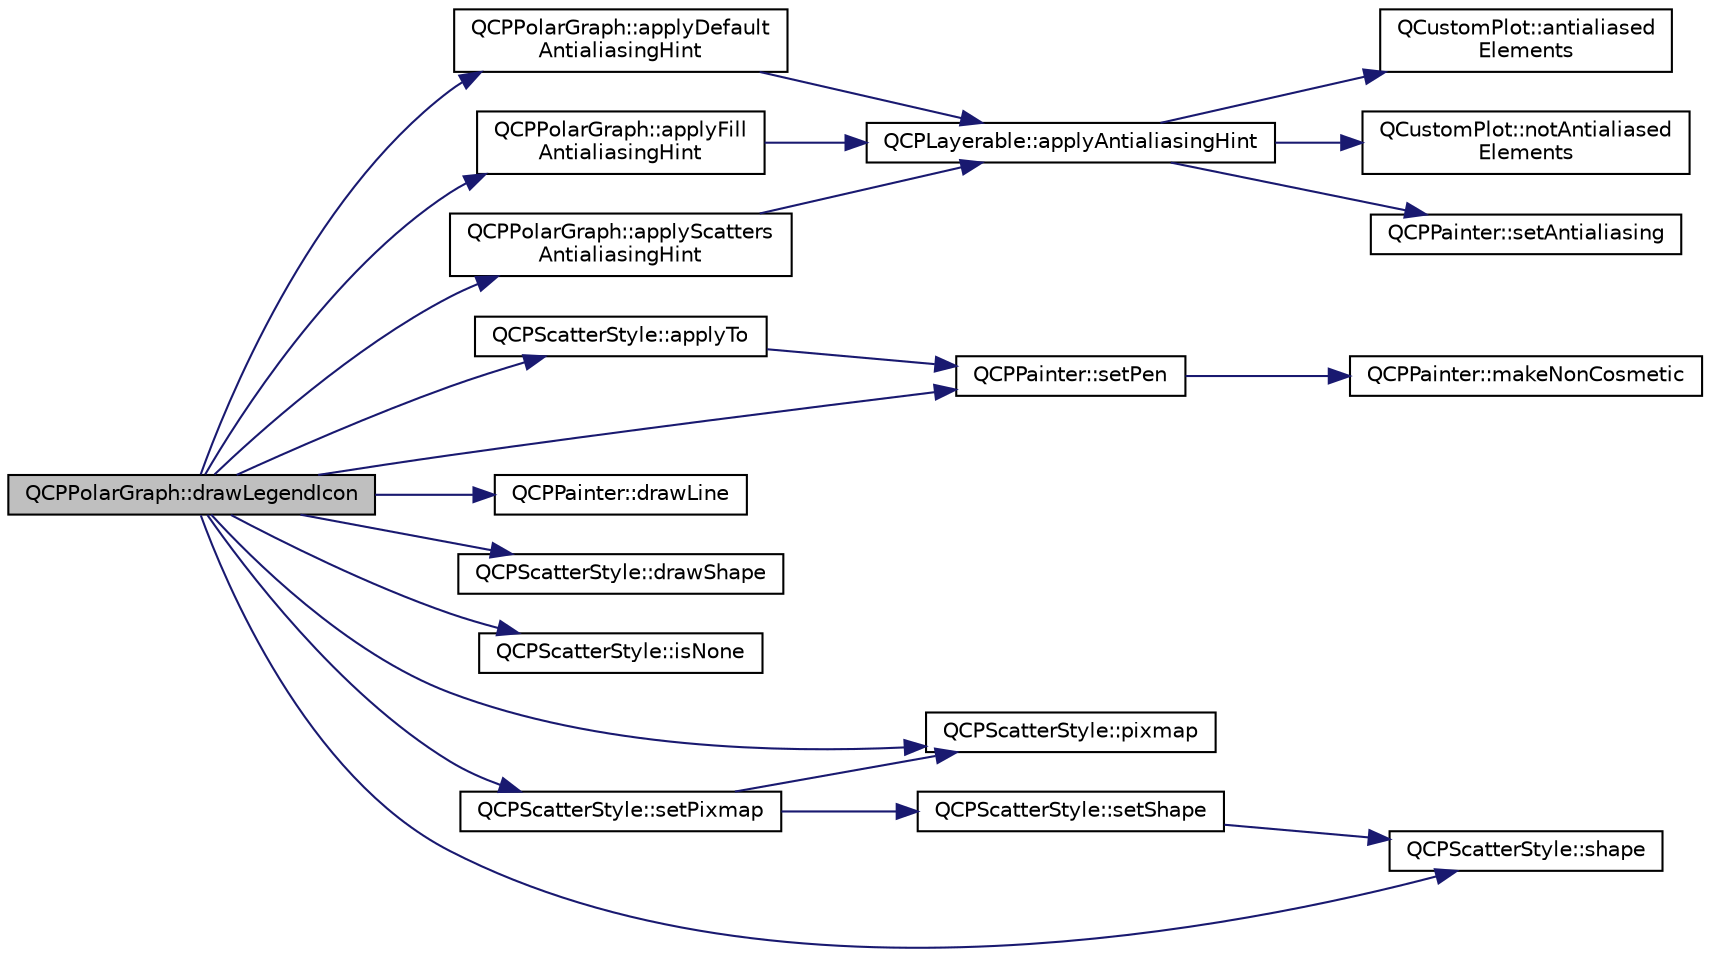 digraph "QCPPolarGraph::drawLegendIcon"
{
 // LATEX_PDF_SIZE
  edge [fontname="Helvetica",fontsize="10",labelfontname="Helvetica",labelfontsize="10"];
  node [fontname="Helvetica",fontsize="10",shape=record];
  rankdir="LR";
  Node1 [label="QCPPolarGraph::drawLegendIcon",height=0.2,width=0.4,color="black", fillcolor="grey75", style="filled", fontcolor="black",tooltip=" "];
  Node1 -> Node2 [color="midnightblue",fontsize="10",style="solid",fontname="Helvetica"];
  Node2 [label="QCPPolarGraph::applyDefault\lAntialiasingHint",height=0.2,width=0.4,color="black", fillcolor="white", style="filled",URL="$classQCPPolarGraph.html#acc25e8bb9c15d27efdf1d9071bb1e74d",tooltip=" "];
  Node2 -> Node3 [color="midnightblue",fontsize="10",style="solid",fontname="Helvetica"];
  Node3 [label="QCPLayerable::applyAntialiasingHint",height=0.2,width=0.4,color="black", fillcolor="white", style="filled",URL="$classQCPLayerable.html#acb663e375d2d36dc5c55021ee5a2119b",tooltip=" "];
  Node3 -> Node4 [color="midnightblue",fontsize="10",style="solid",fontname="Helvetica"];
  Node4 [label="QCustomPlot::antialiased\lElements",height=0.2,width=0.4,color="black", fillcolor="white", style="filled",URL="$classQCustomPlot.html#a631762eb183aceecee73d30e108641ee",tooltip=" "];
  Node3 -> Node5 [color="midnightblue",fontsize="10",style="solid",fontname="Helvetica"];
  Node5 [label="QCustomPlot::notAntialiased\lElements",height=0.2,width=0.4,color="black", fillcolor="white", style="filled",URL="$classQCustomPlot.html#a75571bc5b2167e83def132fc993091b3",tooltip=" "];
  Node3 -> Node6 [color="midnightblue",fontsize="10",style="solid",fontname="Helvetica"];
  Node6 [label="QCPPainter::setAntialiasing",height=0.2,width=0.4,color="black", fillcolor="white", style="filled",URL="$classQCPPainter.html#aaba1deb9188244d9ea65b035112b4d05",tooltip=" "];
  Node1 -> Node7 [color="midnightblue",fontsize="10",style="solid",fontname="Helvetica"];
  Node7 [label="QCPPolarGraph::applyFill\lAntialiasingHint",height=0.2,width=0.4,color="black", fillcolor="white", style="filled",URL="$classQCPPolarGraph.html#a25f6da1b827ccbe8c94c7f77ed12ee01",tooltip=" "];
  Node7 -> Node3 [color="midnightblue",fontsize="10",style="solid",fontname="Helvetica"];
  Node1 -> Node8 [color="midnightblue",fontsize="10",style="solid",fontname="Helvetica"];
  Node8 [label="QCPPolarGraph::applyScatters\lAntialiasingHint",height=0.2,width=0.4,color="black", fillcolor="white", style="filled",URL="$classQCPPolarGraph.html#a7c1a02b4517ce13b64f580784dc9053e",tooltip=" "];
  Node8 -> Node3 [color="midnightblue",fontsize="10",style="solid",fontname="Helvetica"];
  Node1 -> Node9 [color="midnightblue",fontsize="10",style="solid",fontname="Helvetica"];
  Node9 [label="QCPScatterStyle::applyTo",height=0.2,width=0.4,color="black", fillcolor="white", style="filled",URL="$classQCPScatterStyle.html#afd8044ece445300499ca0dc164821e0f",tooltip=" "];
  Node9 -> Node10 [color="midnightblue",fontsize="10",style="solid",fontname="Helvetica"];
  Node10 [label="QCPPainter::setPen",height=0.2,width=0.4,color="black", fillcolor="white", style="filled",URL="$classQCPPainter.html#af9c7a4cd1791403901f8c5b82a150195",tooltip=" "];
  Node10 -> Node11 [color="midnightblue",fontsize="10",style="solid",fontname="Helvetica"];
  Node11 [label="QCPPainter::makeNonCosmetic",height=0.2,width=0.4,color="black", fillcolor="white", style="filled",URL="$classQCPPainter.html#a7e63fbcf47e35c6f2ecd11b8fef7c7d8",tooltip=" "];
  Node1 -> Node12 [color="midnightblue",fontsize="10",style="solid",fontname="Helvetica"];
  Node12 [label="QCPPainter::drawLine",height=0.2,width=0.4,color="black", fillcolor="white", style="filled",URL="$classQCPPainter.html#a0b4b1b9bd495e182c731774dc800e6e0",tooltip=" "];
  Node1 -> Node13 [color="midnightblue",fontsize="10",style="solid",fontname="Helvetica"];
  Node13 [label="QCPScatterStyle::drawShape",height=0.2,width=0.4,color="black", fillcolor="white", style="filled",URL="$classQCPScatterStyle.html#a89b5105e6027bfcbfeefed9d201b607c",tooltip=" "];
  Node1 -> Node14 [color="midnightblue",fontsize="10",style="solid",fontname="Helvetica"];
  Node14 [label="QCPScatterStyle::isNone",height=0.2,width=0.4,color="black", fillcolor="white", style="filled",URL="$classQCPScatterStyle.html#a72db6bcb1e1abd6e53c1315dd3dea7e4",tooltip=" "];
  Node1 -> Node15 [color="midnightblue",fontsize="10",style="solid",fontname="Helvetica"];
  Node15 [label="QCPScatterStyle::pixmap",height=0.2,width=0.4,color="black", fillcolor="white", style="filled",URL="$classQCPScatterStyle.html#a9b2d1a2ec0aac0c74f7582d14050e93a",tooltip=" "];
  Node1 -> Node10 [color="midnightblue",fontsize="10",style="solid",fontname="Helvetica"];
  Node1 -> Node16 [color="midnightblue",fontsize="10",style="solid",fontname="Helvetica"];
  Node16 [label="QCPScatterStyle::setPixmap",height=0.2,width=0.4,color="black", fillcolor="white", style="filled",URL="$classQCPScatterStyle.html#a5fb611d46acfac520d7b89a1c71d9246",tooltip=" "];
  Node16 -> Node15 [color="midnightblue",fontsize="10",style="solid",fontname="Helvetica"];
  Node16 -> Node17 [color="midnightblue",fontsize="10",style="solid",fontname="Helvetica"];
  Node17 [label="QCPScatterStyle::setShape",height=0.2,width=0.4,color="black", fillcolor="white", style="filled",URL="$classQCPScatterStyle.html#a7c641c4d4c6d29cb705d3887cfce91c1",tooltip=" "];
  Node17 -> Node18 [color="midnightblue",fontsize="10",style="solid",fontname="Helvetica"];
  Node18 [label="QCPScatterStyle::shape",height=0.2,width=0.4,color="black", fillcolor="white", style="filled",URL="$classQCPScatterStyle.html#af04cad55bd7f58a96da4fc6bc46a0a1e",tooltip=" "];
  Node1 -> Node18 [color="midnightblue",fontsize="10",style="solid",fontname="Helvetica"];
}
